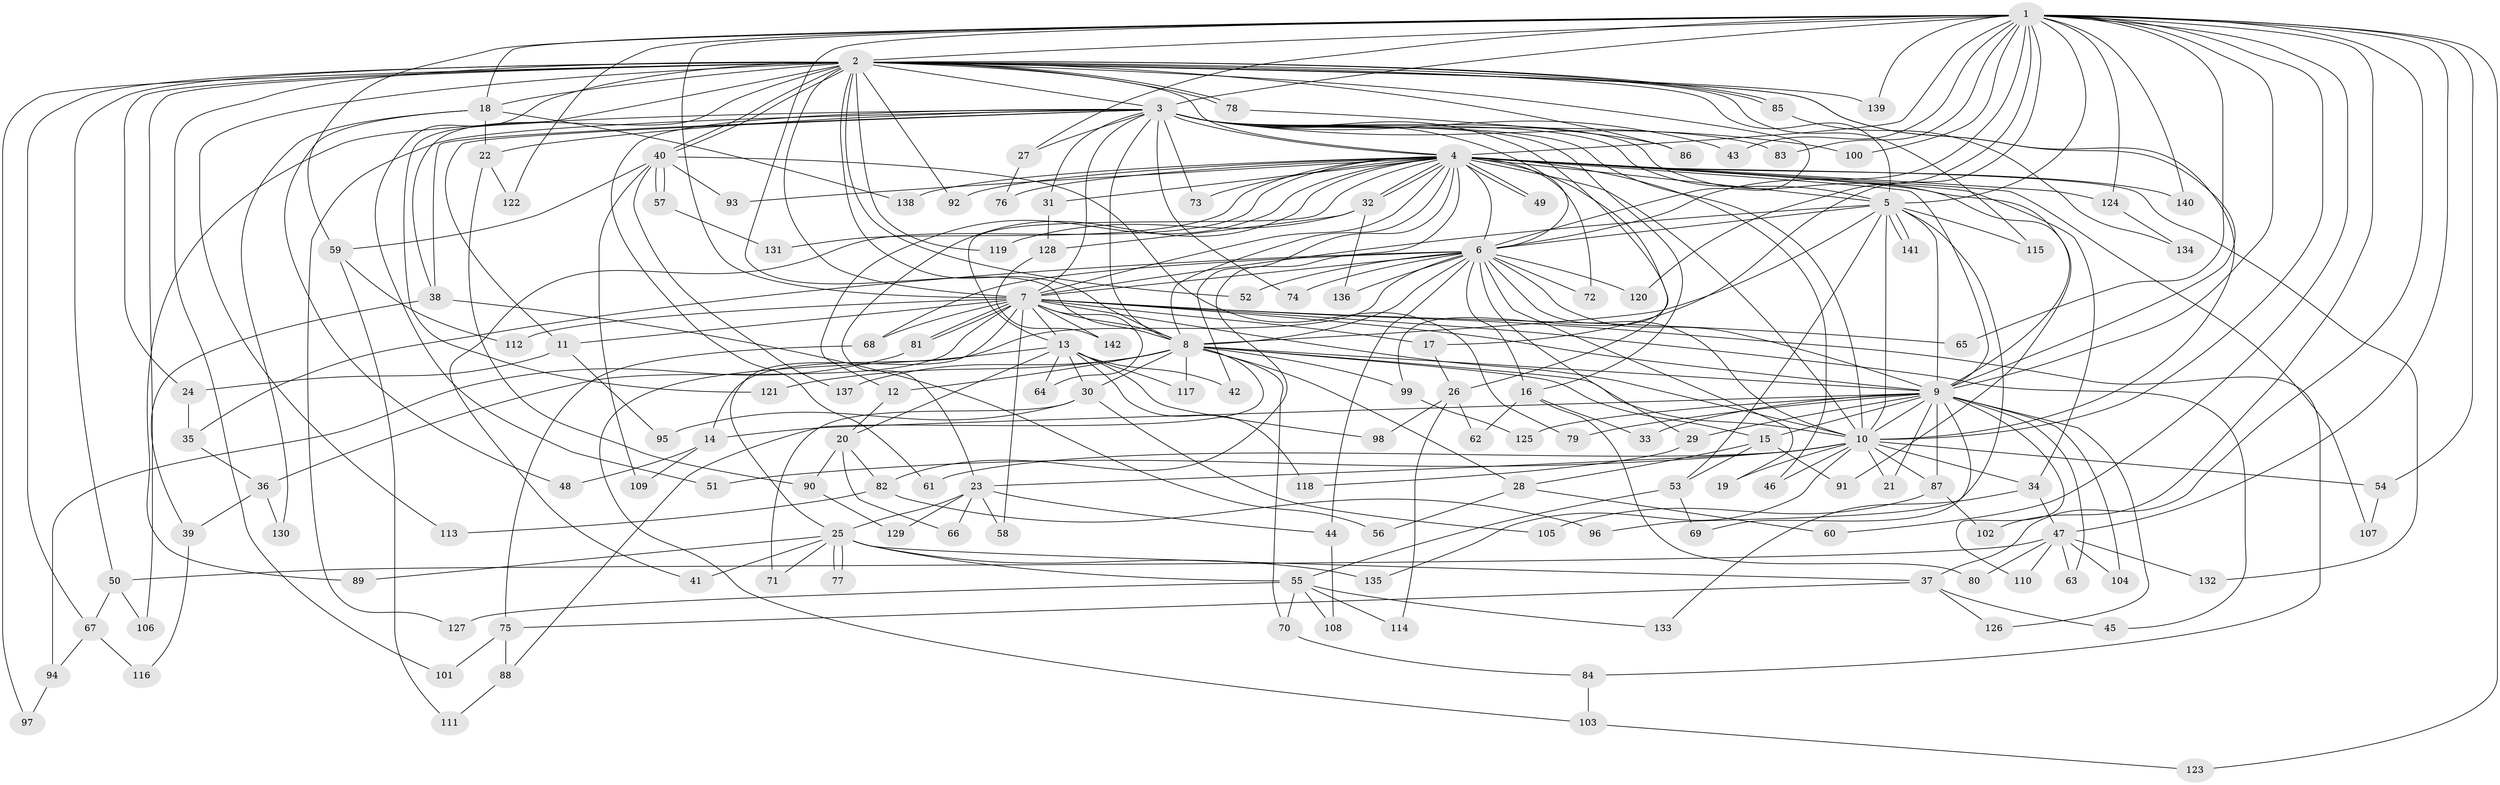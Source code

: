// Generated by graph-tools (version 1.1) at 2025/14/03/09/25 04:14:11]
// undirected, 142 vertices, 309 edges
graph export_dot {
graph [start="1"]
  node [color=gray90,style=filled];
  1;
  2;
  3;
  4;
  5;
  6;
  7;
  8;
  9;
  10;
  11;
  12;
  13;
  14;
  15;
  16;
  17;
  18;
  19;
  20;
  21;
  22;
  23;
  24;
  25;
  26;
  27;
  28;
  29;
  30;
  31;
  32;
  33;
  34;
  35;
  36;
  37;
  38;
  39;
  40;
  41;
  42;
  43;
  44;
  45;
  46;
  47;
  48;
  49;
  50;
  51;
  52;
  53;
  54;
  55;
  56;
  57;
  58;
  59;
  60;
  61;
  62;
  63;
  64;
  65;
  66;
  67;
  68;
  69;
  70;
  71;
  72;
  73;
  74;
  75;
  76;
  77;
  78;
  79;
  80;
  81;
  82;
  83;
  84;
  85;
  86;
  87;
  88;
  89;
  90;
  91;
  92;
  93;
  94;
  95;
  96;
  97;
  98;
  99;
  100;
  101;
  102;
  103;
  104;
  105;
  106;
  107;
  108;
  109;
  110;
  111;
  112;
  113;
  114;
  115;
  116;
  117;
  118;
  119;
  120;
  121;
  122;
  123;
  124;
  125;
  126;
  127;
  128;
  129;
  130;
  131;
  132;
  133;
  134;
  135;
  136;
  137;
  138;
  139;
  140;
  141;
  142;
  1 -- 2;
  1 -- 3;
  1 -- 4;
  1 -- 5;
  1 -- 6;
  1 -- 7;
  1 -- 8;
  1 -- 9;
  1 -- 10;
  1 -- 17;
  1 -- 18;
  1 -- 27;
  1 -- 37;
  1 -- 43;
  1 -- 47;
  1 -- 54;
  1 -- 59;
  1 -- 60;
  1 -- 65;
  1 -- 83;
  1 -- 100;
  1 -- 102;
  1 -- 120;
  1 -- 122;
  1 -- 123;
  1 -- 124;
  1 -- 139;
  1 -- 140;
  2 -- 3;
  2 -- 4;
  2 -- 5;
  2 -- 6;
  2 -- 7;
  2 -- 8;
  2 -- 9;
  2 -- 10;
  2 -- 18;
  2 -- 24;
  2 -- 38;
  2 -- 40;
  2 -- 40;
  2 -- 50;
  2 -- 51;
  2 -- 52;
  2 -- 67;
  2 -- 78;
  2 -- 78;
  2 -- 85;
  2 -- 85;
  2 -- 86;
  2 -- 92;
  2 -- 97;
  2 -- 101;
  2 -- 106;
  2 -- 113;
  2 -- 115;
  2 -- 119;
  2 -- 121;
  2 -- 139;
  3 -- 4;
  3 -- 5;
  3 -- 6;
  3 -- 7;
  3 -- 8;
  3 -- 9;
  3 -- 10;
  3 -- 11;
  3 -- 16;
  3 -- 22;
  3 -- 27;
  3 -- 31;
  3 -- 38;
  3 -- 43;
  3 -- 61;
  3 -- 73;
  3 -- 74;
  3 -- 83;
  3 -- 89;
  3 -- 99;
  3 -- 100;
  3 -- 127;
  4 -- 5;
  4 -- 6;
  4 -- 7;
  4 -- 8;
  4 -- 9;
  4 -- 10;
  4 -- 12;
  4 -- 13;
  4 -- 23;
  4 -- 26;
  4 -- 31;
  4 -- 32;
  4 -- 32;
  4 -- 34;
  4 -- 41;
  4 -- 42;
  4 -- 46;
  4 -- 49;
  4 -- 49;
  4 -- 72;
  4 -- 73;
  4 -- 76;
  4 -- 82;
  4 -- 91;
  4 -- 92;
  4 -- 93;
  4 -- 107;
  4 -- 124;
  4 -- 131;
  4 -- 132;
  4 -- 138;
  4 -- 140;
  5 -- 6;
  5 -- 7;
  5 -- 8;
  5 -- 9;
  5 -- 10;
  5 -- 53;
  5 -- 96;
  5 -- 115;
  5 -- 141;
  5 -- 141;
  6 -- 7;
  6 -- 8;
  6 -- 9;
  6 -- 10;
  6 -- 14;
  6 -- 16;
  6 -- 19;
  6 -- 29;
  6 -- 35;
  6 -- 44;
  6 -- 52;
  6 -- 68;
  6 -- 72;
  6 -- 74;
  6 -- 120;
  6 -- 136;
  7 -- 8;
  7 -- 9;
  7 -- 10;
  7 -- 11;
  7 -- 13;
  7 -- 17;
  7 -- 25;
  7 -- 36;
  7 -- 45;
  7 -- 58;
  7 -- 64;
  7 -- 65;
  7 -- 68;
  7 -- 81;
  7 -- 81;
  7 -- 84;
  7 -- 112;
  7 -- 142;
  8 -- 9;
  8 -- 10;
  8 -- 12;
  8 -- 15;
  8 -- 28;
  8 -- 30;
  8 -- 70;
  8 -- 88;
  8 -- 99;
  8 -- 117;
  8 -- 121;
  8 -- 137;
  9 -- 10;
  9 -- 14;
  9 -- 15;
  9 -- 21;
  9 -- 29;
  9 -- 33;
  9 -- 63;
  9 -- 69;
  9 -- 79;
  9 -- 87;
  9 -- 104;
  9 -- 110;
  9 -- 125;
  9 -- 126;
  10 -- 19;
  10 -- 21;
  10 -- 23;
  10 -- 34;
  10 -- 46;
  10 -- 51;
  10 -- 54;
  10 -- 61;
  10 -- 87;
  10 -- 135;
  11 -- 24;
  11 -- 95;
  12 -- 20;
  13 -- 20;
  13 -- 30;
  13 -- 42;
  13 -- 64;
  13 -- 98;
  13 -- 103;
  13 -- 117;
  13 -- 118;
  14 -- 48;
  14 -- 109;
  15 -- 28;
  15 -- 53;
  15 -- 91;
  16 -- 33;
  16 -- 62;
  16 -- 80;
  17 -- 26;
  18 -- 22;
  18 -- 48;
  18 -- 130;
  18 -- 138;
  20 -- 66;
  20 -- 82;
  20 -- 90;
  22 -- 90;
  22 -- 122;
  23 -- 25;
  23 -- 44;
  23 -- 58;
  23 -- 66;
  23 -- 129;
  24 -- 35;
  25 -- 37;
  25 -- 41;
  25 -- 55;
  25 -- 71;
  25 -- 77;
  25 -- 77;
  25 -- 89;
  25 -- 135;
  26 -- 62;
  26 -- 98;
  26 -- 114;
  27 -- 76;
  28 -- 56;
  28 -- 60;
  29 -- 118;
  30 -- 71;
  30 -- 95;
  30 -- 105;
  31 -- 128;
  32 -- 119;
  32 -- 128;
  32 -- 136;
  34 -- 47;
  34 -- 133;
  35 -- 36;
  36 -- 39;
  36 -- 130;
  37 -- 45;
  37 -- 75;
  37 -- 126;
  38 -- 39;
  38 -- 56;
  39 -- 116;
  40 -- 57;
  40 -- 57;
  40 -- 59;
  40 -- 79;
  40 -- 93;
  40 -- 109;
  40 -- 137;
  44 -- 108;
  47 -- 50;
  47 -- 63;
  47 -- 80;
  47 -- 104;
  47 -- 110;
  47 -- 132;
  50 -- 67;
  50 -- 106;
  53 -- 55;
  53 -- 69;
  54 -- 107;
  55 -- 70;
  55 -- 108;
  55 -- 114;
  55 -- 127;
  55 -- 133;
  57 -- 131;
  59 -- 111;
  59 -- 112;
  67 -- 94;
  67 -- 116;
  68 -- 75;
  70 -- 84;
  75 -- 88;
  75 -- 101;
  78 -- 86;
  81 -- 94;
  82 -- 96;
  82 -- 113;
  84 -- 103;
  85 -- 134;
  87 -- 102;
  87 -- 105;
  88 -- 111;
  90 -- 129;
  94 -- 97;
  99 -- 125;
  103 -- 123;
  124 -- 134;
  128 -- 142;
}
